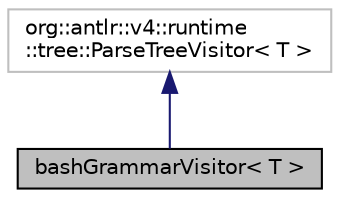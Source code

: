 digraph "bashGrammarVisitor&lt; T &gt;"
{
 // LATEX_PDF_SIZE
  edge [fontname="Helvetica",fontsize="10",labelfontname="Helvetica",labelfontsize="10"];
  node [fontname="Helvetica",fontsize="10",shape=record];
  Node1 [label="bashGrammarVisitor\< T \>",height=0.2,width=0.4,color="black", fillcolor="grey75", style="filled", fontcolor="black",tooltip="This interface defines a complete generic visitor for a parse tree produced by bashGrammarParser."];
  Node2 -> Node1 [dir="back",color="midnightblue",fontsize="10",style="solid",fontname="Helvetica"];
  Node2 [label="org::antlr::v4::runtime\l::tree::ParseTreeVisitor\< T \>",height=0.2,width=0.4,color="grey75", fillcolor="white", style="filled",tooltip=" "];
}
